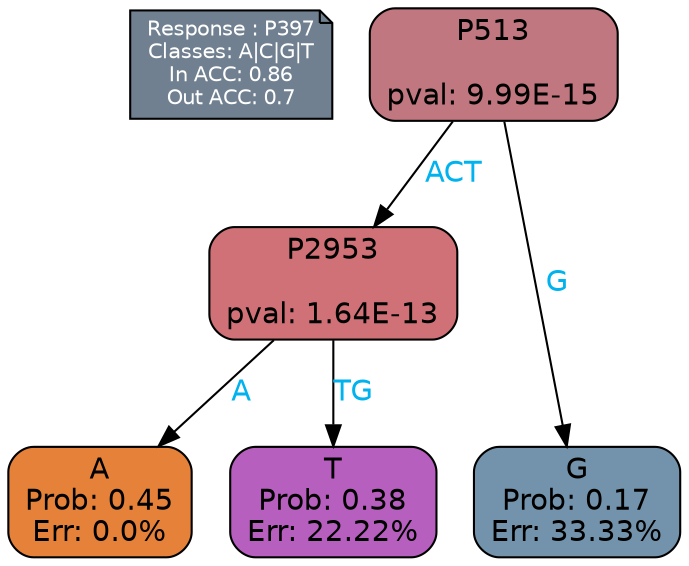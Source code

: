 digraph Tree {
node [shape=box, style="filled, rounded", color="black", fontname=helvetica] ;
graph [ranksep=equally, splines=polylines, bgcolor=transparent, dpi=600] ;
edge [fontname=helvetica] ;
LEGEND [label="Response : P397
Classes: A|C|G|T
In ACC: 0.86
Out ACC: 0.7
",shape=note,align=left,style=filled,fillcolor="slategray",fontcolor="white",fontsize=10];1 [label="P513

pval: 9.99E-15", fillcolor="#c0777f"] ;
2 [label="P2953

pval: 1.64E-13", fillcolor="#cf7176"] ;
3 [label="A
Prob: 0.45
Err: 0.0%", fillcolor="#e58139"] ;
4 [label="T
Prob: 0.38
Err: 22.22%", fillcolor="#b75fbe"] ;
5 [label="G
Prob: 0.17
Err: 33.33%", fillcolor="#7293ab"] ;
1 -> 2 [label="ACT",fontcolor=deepskyblue2] ;
1 -> 5 [label="G",fontcolor=deepskyblue2] ;
2 -> 3 [label="A",fontcolor=deepskyblue2] ;
2 -> 4 [label="TG",fontcolor=deepskyblue2] ;
{rank = same; 3;4;5;}{rank = same; LEGEND;1;}}